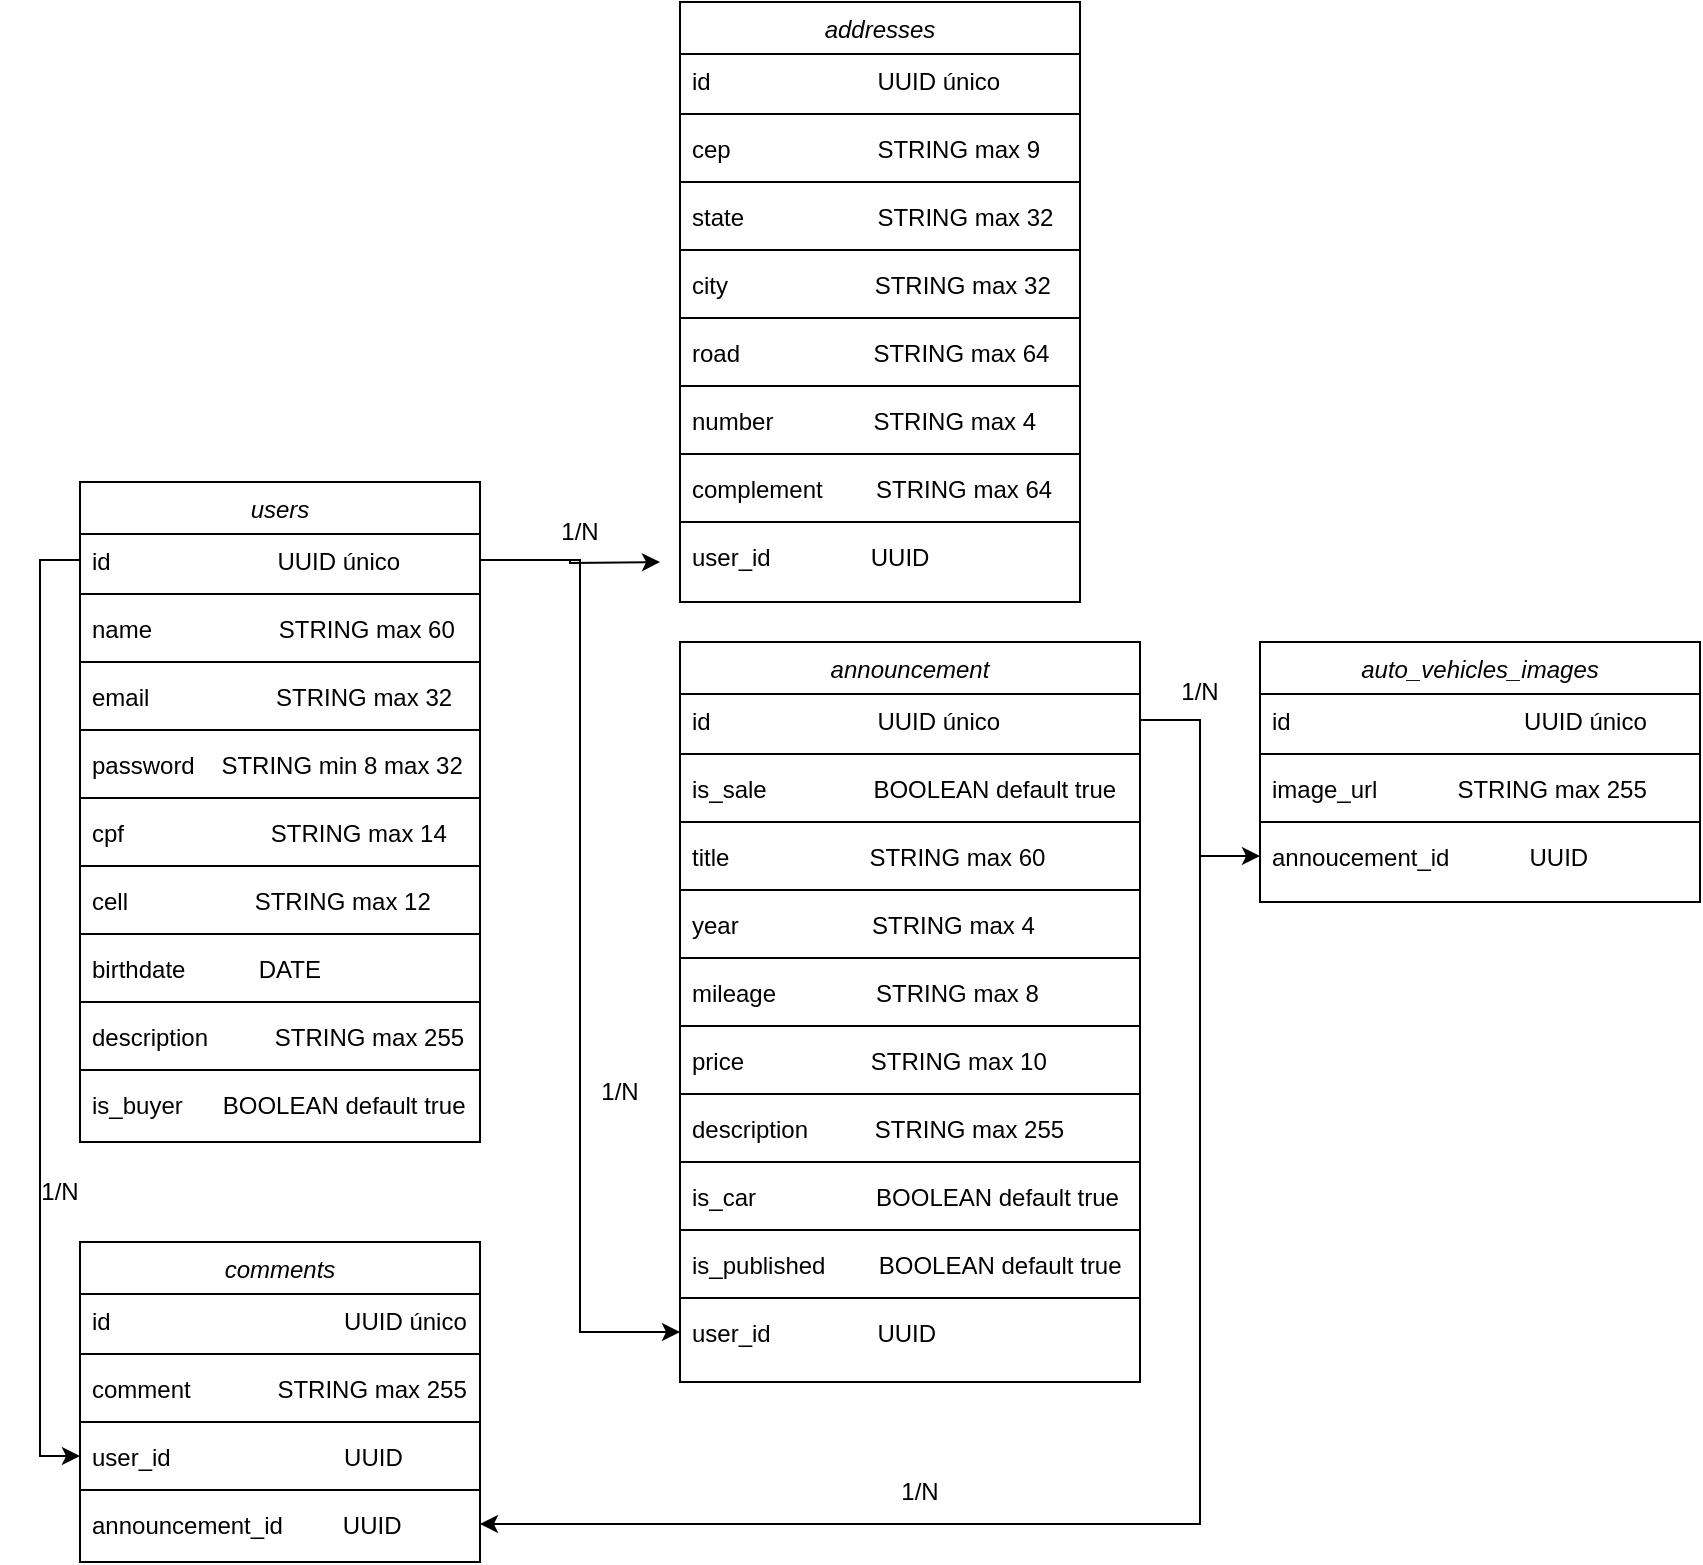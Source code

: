 <mxfile version="20.8.20" type="github">
  <diagram id="C5RBs43oDa-KdzZeNtuy" name="Page-1">
    <mxGraphModel dx="1673" dy="834" grid="1" gridSize="10" guides="1" tooltips="1" connect="1" arrows="1" fold="1" page="1" pageScale="1" pageWidth="827" pageHeight="1169" math="0" shadow="0">
      <root>
        <mxCell id="WIyWlLk6GJQsqaUBKTNV-0" />
        <mxCell id="WIyWlLk6GJQsqaUBKTNV-1" parent="WIyWlLk6GJQsqaUBKTNV-0" />
        <mxCell id="zkfFHV4jXpPFQw0GAbJ--0" value="announcement" style="swimlane;fontStyle=2;align=center;verticalAlign=top;childLayout=stackLayout;horizontal=1;startSize=26;horizontalStack=0;resizeParent=1;resizeLast=0;collapsible=1;marginBottom=0;rounded=0;shadow=0;strokeWidth=1;" parent="WIyWlLk6GJQsqaUBKTNV-1" vertex="1">
          <mxGeometry x="360" y="470" width="230" height="370" as="geometry">
            <mxRectangle x="230" y="140" width="160" height="26" as="alternateBounds" />
          </mxGeometry>
        </mxCell>
        <mxCell id="zkfFHV4jXpPFQw0GAbJ--1" value="id                         UUID único" style="text;align=left;verticalAlign=top;spacingLeft=4;spacingRight=4;overflow=hidden;rotatable=0;points=[[0,0.5],[1,0.5]];portConstraint=eastwest;" parent="zkfFHV4jXpPFQw0GAbJ--0" vertex="1">
          <mxGeometry y="26" width="230" height="26" as="geometry" />
        </mxCell>
        <mxCell id="zkfFHV4jXpPFQw0GAbJ--4" value="" style="line;html=1;strokeWidth=1;align=left;verticalAlign=middle;spacingTop=-1;spacingLeft=3;spacingRight=3;rotatable=0;labelPosition=right;points=[];portConstraint=eastwest;" parent="zkfFHV4jXpPFQw0GAbJ--0" vertex="1">
          <mxGeometry y="52" width="230" height="8" as="geometry" />
        </mxCell>
        <mxCell id="srczQWt8aNT27zNpRhEa-130" value="is_sale                BOOLEAN default true" style="text;align=left;verticalAlign=top;spacingLeft=4;spacingRight=4;overflow=hidden;rotatable=0;points=[[0,0.5],[1,0.5]];portConstraint=eastwest;" parent="zkfFHV4jXpPFQw0GAbJ--0" vertex="1">
          <mxGeometry y="60" width="230" height="26" as="geometry" />
        </mxCell>
        <mxCell id="srczQWt8aNT27zNpRhEa-131" value="" style="line;html=1;strokeWidth=1;align=left;verticalAlign=middle;spacingTop=-1;spacingLeft=3;spacingRight=3;rotatable=0;labelPosition=right;points=[];portConstraint=eastwest;" parent="zkfFHV4jXpPFQw0GAbJ--0" vertex="1">
          <mxGeometry y="86" width="230" height="8" as="geometry" />
        </mxCell>
        <mxCell id="zkfFHV4jXpPFQw0GAbJ--2" value="title                     STRING max 60" style="text;align=left;verticalAlign=top;spacingLeft=4;spacingRight=4;overflow=hidden;rotatable=0;points=[[0,0.5],[1,0.5]];portConstraint=eastwest;rounded=0;shadow=0;html=0;" parent="zkfFHV4jXpPFQw0GAbJ--0" vertex="1">
          <mxGeometry y="94" width="230" height="26" as="geometry" />
        </mxCell>
        <mxCell id="srczQWt8aNT27zNpRhEa-8" value="" style="line;html=1;strokeWidth=1;align=left;verticalAlign=middle;spacingTop=-1;spacingLeft=3;spacingRight=3;rotatable=0;labelPosition=right;points=[];portConstraint=eastwest;" parent="zkfFHV4jXpPFQw0GAbJ--0" vertex="1">
          <mxGeometry y="120" width="230" height="8" as="geometry" />
        </mxCell>
        <mxCell id="srczQWt8aNT27zNpRhEa-11" value="year                    STRING max 4" style="text;align=left;verticalAlign=top;spacingLeft=4;spacingRight=4;overflow=hidden;rotatable=0;points=[[0,0.5],[1,0.5]];portConstraint=eastwest;" parent="zkfFHV4jXpPFQw0GAbJ--0" vertex="1">
          <mxGeometry y="128" width="230" height="26" as="geometry" />
        </mxCell>
        <mxCell id="srczQWt8aNT27zNpRhEa-9" value="" style="line;html=1;strokeWidth=1;align=left;verticalAlign=middle;spacingTop=-1;spacingLeft=3;spacingRight=3;rotatable=0;labelPosition=right;points=[];portConstraint=eastwest;" parent="zkfFHV4jXpPFQw0GAbJ--0" vertex="1">
          <mxGeometry y="154" width="230" height="8" as="geometry" />
        </mxCell>
        <mxCell id="zkfFHV4jXpPFQw0GAbJ--5" value="mileage               STRING max 8" style="text;align=left;verticalAlign=top;spacingLeft=4;spacingRight=4;overflow=hidden;rotatable=0;points=[[0,0.5],[1,0.5]];portConstraint=eastwest;" parent="zkfFHV4jXpPFQw0GAbJ--0" vertex="1">
          <mxGeometry y="162" width="230" height="26" as="geometry" />
        </mxCell>
        <mxCell id="srczQWt8aNT27zNpRhEa-15" value="" style="line;html=1;strokeWidth=1;align=left;verticalAlign=middle;spacingTop=-1;spacingLeft=3;spacingRight=3;rotatable=0;labelPosition=right;points=[];portConstraint=eastwest;" parent="zkfFHV4jXpPFQw0GAbJ--0" vertex="1">
          <mxGeometry y="188" width="230" height="8" as="geometry" />
        </mxCell>
        <mxCell id="srczQWt8aNT27zNpRhEa-12" value="price                   STRING max 10" style="text;align=left;verticalAlign=top;spacingLeft=4;spacingRight=4;overflow=hidden;rotatable=0;points=[[0,0.5],[1,0.5]];portConstraint=eastwest;" parent="zkfFHV4jXpPFQw0GAbJ--0" vertex="1">
          <mxGeometry y="196" width="230" height="26" as="geometry" />
        </mxCell>
        <mxCell id="srczQWt8aNT27zNpRhEa-10" value="" style="line;html=1;strokeWidth=1;align=left;verticalAlign=middle;spacingTop=-1;spacingLeft=3;spacingRight=3;rotatable=0;labelPosition=right;points=[];portConstraint=eastwest;" parent="zkfFHV4jXpPFQw0GAbJ--0" vertex="1">
          <mxGeometry y="222" width="230" height="8" as="geometry" />
        </mxCell>
        <mxCell id="zkfFHV4jXpPFQw0GAbJ--3" value="description          STRING max 255" style="text;align=left;verticalAlign=top;spacingLeft=4;spacingRight=4;overflow=hidden;rotatable=0;points=[[0,0.5],[1,0.5]];portConstraint=eastwest;rounded=0;shadow=0;html=0;" parent="zkfFHV4jXpPFQw0GAbJ--0" vertex="1">
          <mxGeometry y="230" width="230" height="26" as="geometry" />
        </mxCell>
        <mxCell id="srczQWt8aNT27zNpRhEa-16" value="" style="line;html=1;strokeWidth=1;align=left;verticalAlign=middle;spacingTop=-1;spacingLeft=3;spacingRight=3;rotatable=0;labelPosition=right;points=[];portConstraint=eastwest;" parent="zkfFHV4jXpPFQw0GAbJ--0" vertex="1">
          <mxGeometry y="256" width="230" height="8" as="geometry" />
        </mxCell>
        <mxCell id="srczQWt8aNT27zNpRhEa-132" value="is_car                  BOOLEAN default true" style="text;align=left;verticalAlign=top;spacingLeft=4;spacingRight=4;overflow=hidden;rotatable=0;points=[[0,0.5],[1,0.5]];portConstraint=eastwest;" parent="zkfFHV4jXpPFQw0GAbJ--0" vertex="1">
          <mxGeometry y="264" width="230" height="26" as="geometry" />
        </mxCell>
        <mxCell id="srczQWt8aNT27zNpRhEa-17" value="" style="line;html=1;strokeWidth=1;align=left;verticalAlign=middle;spacingTop=-1;spacingLeft=3;spacingRight=3;rotatable=0;labelPosition=right;points=[];portConstraint=eastwest;" parent="zkfFHV4jXpPFQw0GAbJ--0" vertex="1">
          <mxGeometry y="290" width="230" height="8" as="geometry" />
        </mxCell>
        <mxCell id="srczQWt8aNT27zNpRhEa-134" value="is_published        BOOLEAN default true" style="text;align=left;verticalAlign=top;spacingLeft=4;spacingRight=4;overflow=hidden;rotatable=0;points=[[0,0.5],[1,0.5]];portConstraint=eastwest;" parent="zkfFHV4jXpPFQw0GAbJ--0" vertex="1">
          <mxGeometry y="298" width="230" height="26" as="geometry" />
        </mxCell>
        <mxCell id="srczQWt8aNT27zNpRhEa-129" value="" style="line;html=1;strokeWidth=1;align=left;verticalAlign=middle;spacingTop=-1;spacingLeft=3;spacingRight=3;rotatable=0;labelPosition=right;points=[];portConstraint=eastwest;" parent="zkfFHV4jXpPFQw0GAbJ--0" vertex="1">
          <mxGeometry y="324" width="230" height="8" as="geometry" />
        </mxCell>
        <mxCell id="srczQWt8aNT27zNpRhEa-13" value="user_id                UUID" style="text;align=left;verticalAlign=top;spacingLeft=4;spacingRight=4;overflow=hidden;rotatable=0;points=[[0,0.5],[1,0.5]];portConstraint=eastwest;" parent="zkfFHV4jXpPFQw0GAbJ--0" vertex="1">
          <mxGeometry y="332" width="230" height="26" as="geometry" />
        </mxCell>
        <mxCell id="srczQWt8aNT27zNpRhEa-19" value="addresses" style="swimlane;fontStyle=2;align=center;verticalAlign=top;childLayout=stackLayout;horizontal=1;startSize=26;horizontalStack=0;resizeParent=1;resizeLast=0;collapsible=1;marginBottom=0;rounded=0;shadow=0;strokeWidth=1;" parent="WIyWlLk6GJQsqaUBKTNV-1" vertex="1">
          <mxGeometry x="360" y="150" width="200" height="300" as="geometry">
            <mxRectangle x="230" y="140" width="160" height="26" as="alternateBounds" />
          </mxGeometry>
        </mxCell>
        <mxCell id="srczQWt8aNT27zNpRhEa-20" value="id                         UUID único" style="text;align=left;verticalAlign=top;spacingLeft=4;spacingRight=4;overflow=hidden;rotatable=0;points=[[0,0.5],[1,0.5]];portConstraint=eastwest;" parent="srczQWt8aNT27zNpRhEa-19" vertex="1">
          <mxGeometry y="26" width="200" height="26" as="geometry" />
        </mxCell>
        <mxCell id="srczQWt8aNT27zNpRhEa-21" value="" style="line;html=1;strokeWidth=1;align=left;verticalAlign=middle;spacingTop=-1;spacingLeft=3;spacingRight=3;rotatable=0;labelPosition=right;points=[];portConstraint=eastwest;" parent="srczQWt8aNT27zNpRhEa-19" vertex="1">
          <mxGeometry y="52" width="200" height="8" as="geometry" />
        </mxCell>
        <mxCell id="srczQWt8aNT27zNpRhEa-22" value="cep                      STRING max 9" style="text;align=left;verticalAlign=top;spacingLeft=4;spacingRight=4;overflow=hidden;rotatable=0;points=[[0,0.5],[1,0.5]];portConstraint=eastwest;rounded=0;shadow=0;html=0;" parent="srczQWt8aNT27zNpRhEa-19" vertex="1">
          <mxGeometry y="60" width="200" height="26" as="geometry" />
        </mxCell>
        <mxCell id="srczQWt8aNT27zNpRhEa-23" value="" style="line;html=1;strokeWidth=1;align=left;verticalAlign=middle;spacingTop=-1;spacingLeft=3;spacingRight=3;rotatable=0;labelPosition=right;points=[];portConstraint=eastwest;" parent="srczQWt8aNT27zNpRhEa-19" vertex="1">
          <mxGeometry y="86" width="200" height="8" as="geometry" />
        </mxCell>
        <mxCell id="srczQWt8aNT27zNpRhEa-24" value="state                    STRING max 32" style="text;align=left;verticalAlign=top;spacingLeft=4;spacingRight=4;overflow=hidden;rotatable=0;points=[[0,0.5],[1,0.5]];portConstraint=eastwest;rounded=0;shadow=0;html=0;" parent="srczQWt8aNT27zNpRhEa-19" vertex="1">
          <mxGeometry y="94" width="200" height="26" as="geometry" />
        </mxCell>
        <mxCell id="srczQWt8aNT27zNpRhEa-25" value="" style="line;html=1;strokeWidth=1;align=left;verticalAlign=middle;spacingTop=-1;spacingLeft=3;spacingRight=3;rotatable=0;labelPosition=right;points=[];portConstraint=eastwest;" parent="srczQWt8aNT27zNpRhEa-19" vertex="1">
          <mxGeometry y="120" width="200" height="8" as="geometry" />
        </mxCell>
        <mxCell id="srczQWt8aNT27zNpRhEa-26" value="city                      STRING max 32" style="text;align=left;verticalAlign=top;spacingLeft=4;spacingRight=4;overflow=hidden;rotatable=0;points=[[0,0.5],[1,0.5]];portConstraint=eastwest;" parent="srczQWt8aNT27zNpRhEa-19" vertex="1">
          <mxGeometry y="128" width="200" height="26" as="geometry" />
        </mxCell>
        <mxCell id="srczQWt8aNT27zNpRhEa-27" value="" style="line;html=1;strokeWidth=1;align=left;verticalAlign=middle;spacingTop=-1;spacingLeft=3;spacingRight=3;rotatable=0;labelPosition=right;points=[];portConstraint=eastwest;" parent="srczQWt8aNT27zNpRhEa-19" vertex="1">
          <mxGeometry y="154" width="200" height="8" as="geometry" />
        </mxCell>
        <mxCell id="srczQWt8aNT27zNpRhEa-28" value="road                    STRING max 64" style="text;align=left;verticalAlign=top;spacingLeft=4;spacingRight=4;overflow=hidden;rotatable=0;points=[[0,0.5],[1,0.5]];portConstraint=eastwest;" parent="srczQWt8aNT27zNpRhEa-19" vertex="1">
          <mxGeometry y="162" width="200" height="26" as="geometry" />
        </mxCell>
        <mxCell id="srczQWt8aNT27zNpRhEa-29" value="" style="line;html=1;strokeWidth=1;align=left;verticalAlign=middle;spacingTop=-1;spacingLeft=3;spacingRight=3;rotatable=0;labelPosition=right;points=[];portConstraint=eastwest;" parent="srczQWt8aNT27zNpRhEa-19" vertex="1">
          <mxGeometry y="188" width="200" height="8" as="geometry" />
        </mxCell>
        <mxCell id="srczQWt8aNT27zNpRhEa-30" value="number               STRING max 4" style="text;align=left;verticalAlign=top;spacingLeft=4;spacingRight=4;overflow=hidden;rotatable=0;points=[[0,0.5],[1,0.5]];portConstraint=eastwest;" parent="srczQWt8aNT27zNpRhEa-19" vertex="1">
          <mxGeometry y="196" width="200" height="26" as="geometry" />
        </mxCell>
        <mxCell id="srczQWt8aNT27zNpRhEa-31" value="" style="line;html=1;strokeWidth=1;align=left;verticalAlign=middle;spacingTop=-1;spacingLeft=3;spacingRight=3;rotatable=0;labelPosition=right;points=[];portConstraint=eastwest;" parent="srczQWt8aNT27zNpRhEa-19" vertex="1">
          <mxGeometry y="222" width="200" height="8" as="geometry" />
        </mxCell>
        <mxCell id="srczQWt8aNT27zNpRhEa-32" value="complement        STRING max 64" style="text;align=left;verticalAlign=top;spacingLeft=4;spacingRight=4;overflow=hidden;rotatable=0;points=[[0,0.5],[1,0.5]];portConstraint=eastwest;" parent="srczQWt8aNT27zNpRhEa-19" vertex="1">
          <mxGeometry y="230" width="200" height="26" as="geometry" />
        </mxCell>
        <mxCell id="srczQWt8aNT27zNpRhEa-35" value="" style="line;html=1;strokeWidth=1;align=left;verticalAlign=middle;spacingTop=-1;spacingLeft=3;spacingRight=3;rotatable=0;labelPosition=right;points=[];portConstraint=eastwest;" parent="srczQWt8aNT27zNpRhEa-19" vertex="1">
          <mxGeometry y="256" width="200" height="8" as="geometry" />
        </mxCell>
        <mxCell id="srczQWt8aNT27zNpRhEa-36" value="user_id               UUID" style="text;align=left;verticalAlign=top;spacingLeft=4;spacingRight=4;overflow=hidden;rotatable=0;points=[[0,0.5],[1,0.5]];portConstraint=eastwest;" parent="srczQWt8aNT27zNpRhEa-19" vertex="1">
          <mxGeometry y="264" width="200" height="26" as="geometry" />
        </mxCell>
        <mxCell id="srczQWt8aNT27zNpRhEa-37" value="users" style="swimlane;fontStyle=2;align=center;verticalAlign=top;childLayout=stackLayout;horizontal=1;startSize=26;horizontalStack=0;resizeParent=1;resizeLast=0;collapsible=1;marginBottom=0;rounded=0;shadow=0;strokeWidth=1;" parent="WIyWlLk6GJQsqaUBKTNV-1" vertex="1">
          <mxGeometry x="60" y="390" width="200" height="330" as="geometry">
            <mxRectangle x="230" y="140" width="160" height="26" as="alternateBounds" />
          </mxGeometry>
        </mxCell>
        <mxCell id="srczQWt8aNT27zNpRhEa-38" value="id                         UUID único" style="text;align=left;verticalAlign=top;spacingLeft=4;spacingRight=4;overflow=hidden;rotatable=0;points=[[0,0.5],[1,0.5]];portConstraint=eastwest;" parent="srczQWt8aNT27zNpRhEa-37" vertex="1">
          <mxGeometry y="26" width="200" height="26" as="geometry" />
        </mxCell>
        <mxCell id="srczQWt8aNT27zNpRhEa-39" value="" style="line;html=1;strokeWidth=1;align=left;verticalAlign=middle;spacingTop=-1;spacingLeft=3;spacingRight=3;rotatable=0;labelPosition=right;points=[];portConstraint=eastwest;" parent="srczQWt8aNT27zNpRhEa-37" vertex="1">
          <mxGeometry y="52" width="200" height="8" as="geometry" />
        </mxCell>
        <mxCell id="srczQWt8aNT27zNpRhEa-40" value="name                   STRING max 60" style="text;align=left;verticalAlign=top;spacingLeft=4;spacingRight=4;overflow=hidden;rotatable=0;points=[[0,0.5],[1,0.5]];portConstraint=eastwest;rounded=0;shadow=0;html=0;" parent="srczQWt8aNT27zNpRhEa-37" vertex="1">
          <mxGeometry y="60" width="200" height="26" as="geometry" />
        </mxCell>
        <mxCell id="srczQWt8aNT27zNpRhEa-41" value="" style="line;html=1;strokeWidth=1;align=left;verticalAlign=middle;spacingTop=-1;spacingLeft=3;spacingRight=3;rotatable=0;labelPosition=right;points=[];portConstraint=eastwest;" parent="srczQWt8aNT27zNpRhEa-37" vertex="1">
          <mxGeometry y="86" width="200" height="8" as="geometry" />
        </mxCell>
        <mxCell id="srczQWt8aNT27zNpRhEa-52" value="email                   STRING max 32" style="text;align=left;verticalAlign=top;spacingLeft=4;spacingRight=4;overflow=hidden;rotatable=0;points=[[0,0.5],[1,0.5]];portConstraint=eastwest;" parent="srczQWt8aNT27zNpRhEa-37" vertex="1">
          <mxGeometry y="94" width="200" height="26" as="geometry" />
        </mxCell>
        <mxCell id="srczQWt8aNT27zNpRhEa-43" value="" style="line;html=1;strokeWidth=1;align=left;verticalAlign=middle;spacingTop=-1;spacingLeft=3;spacingRight=3;rotatable=0;labelPosition=right;points=[];portConstraint=eastwest;" parent="srczQWt8aNT27zNpRhEa-37" vertex="1">
          <mxGeometry y="120" width="200" height="8" as="geometry" />
        </mxCell>
        <mxCell id="srczQWt8aNT27zNpRhEa-44" value="password    STRING min 8 max 32" style="text;align=left;verticalAlign=top;spacingLeft=4;spacingRight=4;overflow=hidden;rotatable=0;points=[[0,0.5],[1,0.5]];portConstraint=eastwest;" parent="srczQWt8aNT27zNpRhEa-37" vertex="1">
          <mxGeometry y="128" width="200" height="26" as="geometry" />
        </mxCell>
        <mxCell id="srczQWt8aNT27zNpRhEa-45" value="" style="line;html=1;strokeWidth=1;align=left;verticalAlign=middle;spacingTop=-1;spacingLeft=3;spacingRight=3;rotatable=0;labelPosition=right;points=[];portConstraint=eastwest;" parent="srczQWt8aNT27zNpRhEa-37" vertex="1">
          <mxGeometry y="154" width="200" height="8" as="geometry" />
        </mxCell>
        <mxCell id="srczQWt8aNT27zNpRhEa-46" value="cpf                      STRING max 14" style="text;align=left;verticalAlign=top;spacingLeft=4;spacingRight=4;overflow=hidden;rotatable=0;points=[[0,0.5],[1,0.5]];portConstraint=eastwest;" parent="srczQWt8aNT27zNpRhEa-37" vertex="1">
          <mxGeometry y="162" width="200" height="26" as="geometry" />
        </mxCell>
        <mxCell id="srczQWt8aNT27zNpRhEa-47" value="" style="line;html=1;strokeWidth=1;align=left;verticalAlign=middle;spacingTop=-1;spacingLeft=3;spacingRight=3;rotatable=0;labelPosition=right;points=[];portConstraint=eastwest;" parent="srczQWt8aNT27zNpRhEa-37" vertex="1">
          <mxGeometry y="188" width="200" height="8" as="geometry" />
        </mxCell>
        <mxCell id="srczQWt8aNT27zNpRhEa-48" value="cell                   STRING max 12" style="text;align=left;verticalAlign=top;spacingLeft=4;spacingRight=4;overflow=hidden;rotatable=0;points=[[0,0.5],[1,0.5]];portConstraint=eastwest;" parent="srczQWt8aNT27zNpRhEa-37" vertex="1">
          <mxGeometry y="196" width="200" height="26" as="geometry" />
        </mxCell>
        <mxCell id="srczQWt8aNT27zNpRhEa-49" value="" style="line;html=1;strokeWidth=1;align=left;verticalAlign=middle;spacingTop=-1;spacingLeft=3;spacingRight=3;rotatable=0;labelPosition=right;points=[];portConstraint=eastwest;" parent="srczQWt8aNT27zNpRhEa-37" vertex="1">
          <mxGeometry y="222" width="200" height="8" as="geometry" />
        </mxCell>
        <mxCell id="srczQWt8aNT27zNpRhEa-53" value="birthdate           DATE" style="text;align=left;verticalAlign=top;spacingLeft=4;spacingRight=4;overflow=hidden;rotatable=0;points=[[0,0.5],[1,0.5]];portConstraint=eastwest;" parent="srczQWt8aNT27zNpRhEa-37" vertex="1">
          <mxGeometry y="230" width="200" height="26" as="geometry" />
        </mxCell>
        <mxCell id="srczQWt8aNT27zNpRhEa-51" value="" style="line;html=1;strokeWidth=1;align=left;verticalAlign=middle;spacingTop=-1;spacingLeft=3;spacingRight=3;rotatable=0;labelPosition=right;points=[];portConstraint=eastwest;" parent="srczQWt8aNT27zNpRhEa-37" vertex="1">
          <mxGeometry y="256" width="200" height="8" as="geometry" />
        </mxCell>
        <mxCell id="srczQWt8aNT27zNpRhEa-42" value="description          STRING max 255" style="text;align=left;verticalAlign=top;spacingLeft=4;spacingRight=4;overflow=hidden;rotatable=0;points=[[0,0.5],[1,0.5]];portConstraint=eastwest;rounded=0;shadow=0;html=0;" parent="srczQWt8aNT27zNpRhEa-37" vertex="1">
          <mxGeometry y="264" width="200" height="26" as="geometry" />
        </mxCell>
        <mxCell id="srczQWt8aNT27zNpRhEa-83" value="" style="line;html=1;strokeWidth=1;align=left;verticalAlign=middle;spacingTop=-1;spacingLeft=3;spacingRight=3;rotatable=0;labelPosition=right;points=[];portConstraint=eastwest;" parent="srczQWt8aNT27zNpRhEa-37" vertex="1">
          <mxGeometry y="290" width="200" height="8" as="geometry" />
        </mxCell>
        <mxCell id="srczQWt8aNT27zNpRhEa-84" value="is_buyer      BOOLEAN default true" style="text;align=left;verticalAlign=top;spacingLeft=4;spacingRight=4;overflow=hidden;rotatable=0;points=[[0,0.5],[1,0.5]];portConstraint=eastwest;rounded=0;shadow=0;html=0;" parent="srczQWt8aNT27zNpRhEa-37" vertex="1">
          <mxGeometry y="298" width="200" height="26" as="geometry" />
        </mxCell>
        <mxCell id="srczQWt8aNT27zNpRhEa-58" value="auto_vehicles_images" style="swimlane;fontStyle=2;align=center;verticalAlign=top;childLayout=stackLayout;horizontal=1;startSize=26;horizontalStack=0;resizeParent=1;resizeLast=0;collapsible=1;marginBottom=0;rounded=0;shadow=0;strokeWidth=1;" parent="WIyWlLk6GJQsqaUBKTNV-1" vertex="1">
          <mxGeometry x="650" y="470" width="220" height="130" as="geometry">
            <mxRectangle x="230" y="140" width="160" height="26" as="alternateBounds" />
          </mxGeometry>
        </mxCell>
        <mxCell id="srczQWt8aNT27zNpRhEa-59" value="id                                   UUID único" style="text;align=left;verticalAlign=top;spacingLeft=4;spacingRight=4;overflow=hidden;rotatable=0;points=[[0,0.5],[1,0.5]];portConstraint=eastwest;" parent="srczQWt8aNT27zNpRhEa-58" vertex="1">
          <mxGeometry y="26" width="220" height="26" as="geometry" />
        </mxCell>
        <mxCell id="srczQWt8aNT27zNpRhEa-60" value="" style="line;html=1;strokeWidth=1;align=left;verticalAlign=middle;spacingTop=-1;spacingLeft=3;spacingRight=3;rotatable=0;labelPosition=right;points=[];portConstraint=eastwest;" parent="srczQWt8aNT27zNpRhEa-58" vertex="1">
          <mxGeometry y="52" width="220" height="8" as="geometry" />
        </mxCell>
        <mxCell id="srczQWt8aNT27zNpRhEa-63" value="image_url            STRING max 255" style="text;align=left;verticalAlign=top;spacingLeft=4;spacingRight=4;overflow=hidden;rotatable=0;points=[[0,0.5],[1,0.5]];portConstraint=eastwest;" parent="srczQWt8aNT27zNpRhEa-58" vertex="1">
          <mxGeometry y="60" width="220" height="26" as="geometry" />
        </mxCell>
        <mxCell id="srczQWt8aNT27zNpRhEa-62" value="" style="line;html=1;strokeWidth=1;align=left;verticalAlign=middle;spacingTop=-1;spacingLeft=3;spacingRight=3;rotatable=0;labelPosition=right;points=[];portConstraint=eastwest;" parent="srczQWt8aNT27zNpRhEa-58" vertex="1">
          <mxGeometry y="86" width="220" height="8" as="geometry" />
        </mxCell>
        <mxCell id="srczQWt8aNT27zNpRhEa-61" value="annoucement_id            UUID" style="text;align=left;verticalAlign=top;spacingLeft=4;spacingRight=4;overflow=hidden;rotatable=0;points=[[0,0.5],[1,0.5]];portConstraint=eastwest;rounded=0;shadow=0;html=0;" parent="srczQWt8aNT27zNpRhEa-58" vertex="1">
          <mxGeometry y="94" width="220" height="26" as="geometry" />
        </mxCell>
        <mxCell id="srczQWt8aNT27zNpRhEa-85" value="comments" style="swimlane;fontStyle=2;align=center;verticalAlign=top;childLayout=stackLayout;horizontal=1;startSize=26;horizontalStack=0;resizeParent=1;resizeLast=0;collapsible=1;marginBottom=0;rounded=0;shadow=0;strokeWidth=1;" parent="WIyWlLk6GJQsqaUBKTNV-1" vertex="1">
          <mxGeometry x="60" y="770" width="200" height="160" as="geometry">
            <mxRectangle x="230" y="140" width="160" height="26" as="alternateBounds" />
          </mxGeometry>
        </mxCell>
        <mxCell id="srczQWt8aNT27zNpRhEa-86" value="id                                   UUID único" style="text;align=left;verticalAlign=top;spacingLeft=4;spacingRight=4;overflow=hidden;rotatable=0;points=[[0,0.5],[1,0.5]];portConstraint=eastwest;" parent="srczQWt8aNT27zNpRhEa-85" vertex="1">
          <mxGeometry y="26" width="200" height="26" as="geometry" />
        </mxCell>
        <mxCell id="srczQWt8aNT27zNpRhEa-87" value="" style="line;html=1;strokeWidth=1;align=left;verticalAlign=middle;spacingTop=-1;spacingLeft=3;spacingRight=3;rotatable=0;labelPosition=right;points=[];portConstraint=eastwest;" parent="srczQWt8aNT27zNpRhEa-85" vertex="1">
          <mxGeometry y="52" width="200" height="8" as="geometry" />
        </mxCell>
        <mxCell id="srczQWt8aNT27zNpRhEa-90" value="comment             STRING max 255" style="text;align=left;verticalAlign=top;spacingLeft=4;spacingRight=4;overflow=hidden;rotatable=0;points=[[0,0.5],[1,0.5]];portConstraint=eastwest;" parent="srczQWt8aNT27zNpRhEa-85" vertex="1">
          <mxGeometry y="60" width="200" height="26" as="geometry" />
        </mxCell>
        <mxCell id="srczQWt8aNT27zNpRhEa-89" value="" style="line;html=1;strokeWidth=1;align=left;verticalAlign=middle;spacingTop=-1;spacingLeft=3;spacingRight=3;rotatable=0;labelPosition=right;points=[];portConstraint=eastwest;" parent="srczQWt8aNT27zNpRhEa-85" vertex="1">
          <mxGeometry y="86" width="200" height="8" as="geometry" />
        </mxCell>
        <mxCell id="srczQWt8aNT27zNpRhEa-88" value="user_id                          UUID" style="text;align=left;verticalAlign=top;spacingLeft=4;spacingRight=4;overflow=hidden;rotatable=0;points=[[0,0.5],[1,0.5]];portConstraint=eastwest;rounded=0;shadow=0;html=0;" parent="srczQWt8aNT27zNpRhEa-85" vertex="1">
          <mxGeometry y="94" width="200" height="26" as="geometry" />
        </mxCell>
        <mxCell id="TsS7D5MLOgtwitQcvGQG-0" value="" style="line;html=1;strokeWidth=1;align=left;verticalAlign=middle;spacingTop=-1;spacingLeft=3;spacingRight=3;rotatable=0;labelPosition=right;points=[];portConstraint=eastwest;" vertex="1" parent="srczQWt8aNT27zNpRhEa-85">
          <mxGeometry y="120" width="200" height="8" as="geometry" />
        </mxCell>
        <mxCell id="TsS7D5MLOgtwitQcvGQG-1" value="announcement_id         UUID" style="text;align=left;verticalAlign=top;spacingLeft=4;spacingRight=4;overflow=hidden;rotatable=0;points=[[0,0.5],[1,0.5]];portConstraint=eastwest;rounded=0;shadow=0;html=0;" vertex="1" parent="srczQWt8aNT27zNpRhEa-85">
          <mxGeometry y="128" width="200" height="26" as="geometry" />
        </mxCell>
        <mxCell id="srczQWt8aNT27zNpRhEa-92" value="1/N" style="text;html=1;strokeColor=none;fillColor=none;align=center;verticalAlign=middle;whiteSpace=wrap;rounded=0;" parent="WIyWlLk6GJQsqaUBKTNV-1" vertex="1">
          <mxGeometry x="280" y="400" width="60" height="30" as="geometry" />
        </mxCell>
        <mxCell id="srczQWt8aNT27zNpRhEa-102" style="edgeStyle=orthogonalEdgeStyle;rounded=0;orthogonalLoop=1;jettySize=auto;html=1;" parent="WIyWlLk6GJQsqaUBKTNV-1" source="srczQWt8aNT27zNpRhEa-38" edge="1">
          <mxGeometry relative="1" as="geometry">
            <mxPoint x="350" y="430" as="targetPoint" />
          </mxGeometry>
        </mxCell>
        <mxCell id="srczQWt8aNT27zNpRhEa-103" style="edgeStyle=orthogonalEdgeStyle;rounded=0;orthogonalLoop=1;jettySize=auto;html=1;entryX=0;entryY=0.5;entryDx=0;entryDy=0;" parent="WIyWlLk6GJQsqaUBKTNV-1" source="srczQWt8aNT27zNpRhEa-38" target="srczQWt8aNT27zNpRhEa-13" edge="1">
          <mxGeometry relative="1" as="geometry" />
        </mxCell>
        <mxCell id="srczQWt8aNT27zNpRhEa-104" value="1/N" style="text;html=1;strokeColor=none;fillColor=none;align=center;verticalAlign=middle;whiteSpace=wrap;rounded=0;" parent="WIyWlLk6GJQsqaUBKTNV-1" vertex="1">
          <mxGeometry x="300" y="680" width="60" height="30" as="geometry" />
        </mxCell>
        <mxCell id="srczQWt8aNT27zNpRhEa-105" value="1/N" style="text;html=1;strokeColor=none;fillColor=none;align=center;verticalAlign=middle;whiteSpace=wrap;rounded=0;" parent="WIyWlLk6GJQsqaUBKTNV-1" vertex="1">
          <mxGeometry x="20" y="730" width="60" height="30" as="geometry" />
        </mxCell>
        <mxCell id="srczQWt8aNT27zNpRhEa-108" style="edgeStyle=orthogonalEdgeStyle;rounded=0;orthogonalLoop=1;jettySize=auto;html=1;entryX=0;entryY=0.5;entryDx=0;entryDy=0;" parent="WIyWlLk6GJQsqaUBKTNV-1" source="srczQWt8aNT27zNpRhEa-38" target="srczQWt8aNT27zNpRhEa-88" edge="1">
          <mxGeometry relative="1" as="geometry" />
        </mxCell>
        <mxCell id="srczQWt8aNT27zNpRhEa-109" style="edgeStyle=orthogonalEdgeStyle;rounded=0;orthogonalLoop=1;jettySize=auto;html=1;entryX=0;entryY=0.5;entryDx=0;entryDy=0;" parent="WIyWlLk6GJQsqaUBKTNV-1" source="zkfFHV4jXpPFQw0GAbJ--1" target="srczQWt8aNT27zNpRhEa-61" edge="1">
          <mxGeometry relative="1" as="geometry" />
        </mxCell>
        <mxCell id="TsS7D5MLOgtwitQcvGQG-5" style="edgeStyle=orthogonalEdgeStyle;rounded=0;orthogonalLoop=1;jettySize=auto;html=1;entryX=1;entryY=0.5;entryDx=0;entryDy=0;" edge="1" parent="WIyWlLk6GJQsqaUBKTNV-1" source="srczQWt8aNT27zNpRhEa-110" target="TsS7D5MLOgtwitQcvGQG-1">
          <mxGeometry relative="1" as="geometry">
            <mxPoint x="620" y="885" as="targetPoint" />
          </mxGeometry>
        </mxCell>
        <mxCell id="srczQWt8aNT27zNpRhEa-110" value="1/N" style="text;html=1;strokeColor=none;fillColor=none;align=center;verticalAlign=middle;whiteSpace=wrap;rounded=0;" parent="WIyWlLk6GJQsqaUBKTNV-1" vertex="1">
          <mxGeometry x="590" y="480" width="60" height="30" as="geometry" />
        </mxCell>
        <mxCell id="TsS7D5MLOgtwitQcvGQG-7" value="1/N" style="text;html=1;strokeColor=none;fillColor=none;align=center;verticalAlign=middle;whiteSpace=wrap;rounded=0;" vertex="1" parent="WIyWlLk6GJQsqaUBKTNV-1">
          <mxGeometry x="450" y="880" width="60" height="30" as="geometry" />
        </mxCell>
      </root>
    </mxGraphModel>
  </diagram>
</mxfile>
